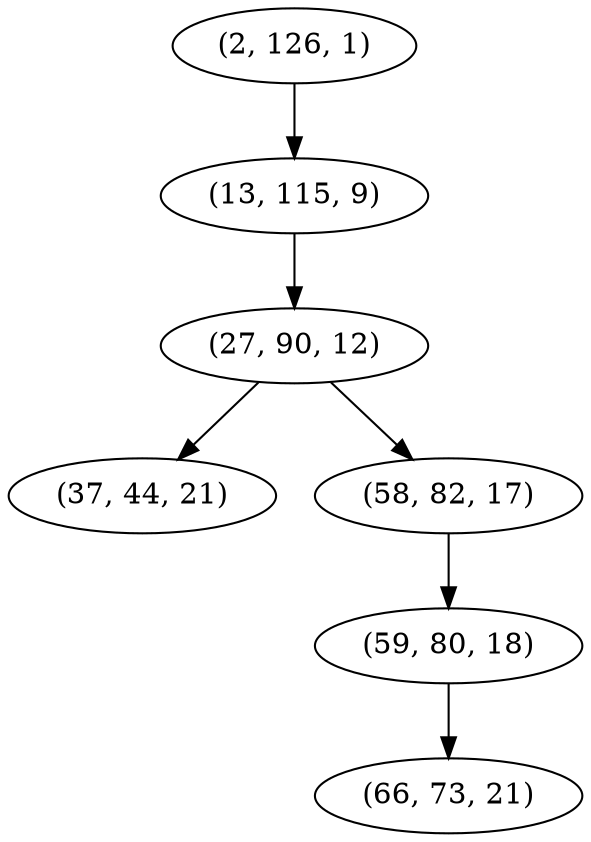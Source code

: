 digraph tree {
    "(2, 126, 1)";
    "(13, 115, 9)";
    "(27, 90, 12)";
    "(37, 44, 21)";
    "(58, 82, 17)";
    "(59, 80, 18)";
    "(66, 73, 21)";
    "(2, 126, 1)" -> "(13, 115, 9)";
    "(13, 115, 9)" -> "(27, 90, 12)";
    "(27, 90, 12)" -> "(37, 44, 21)";
    "(27, 90, 12)" -> "(58, 82, 17)";
    "(58, 82, 17)" -> "(59, 80, 18)";
    "(59, 80, 18)" -> "(66, 73, 21)";
}
